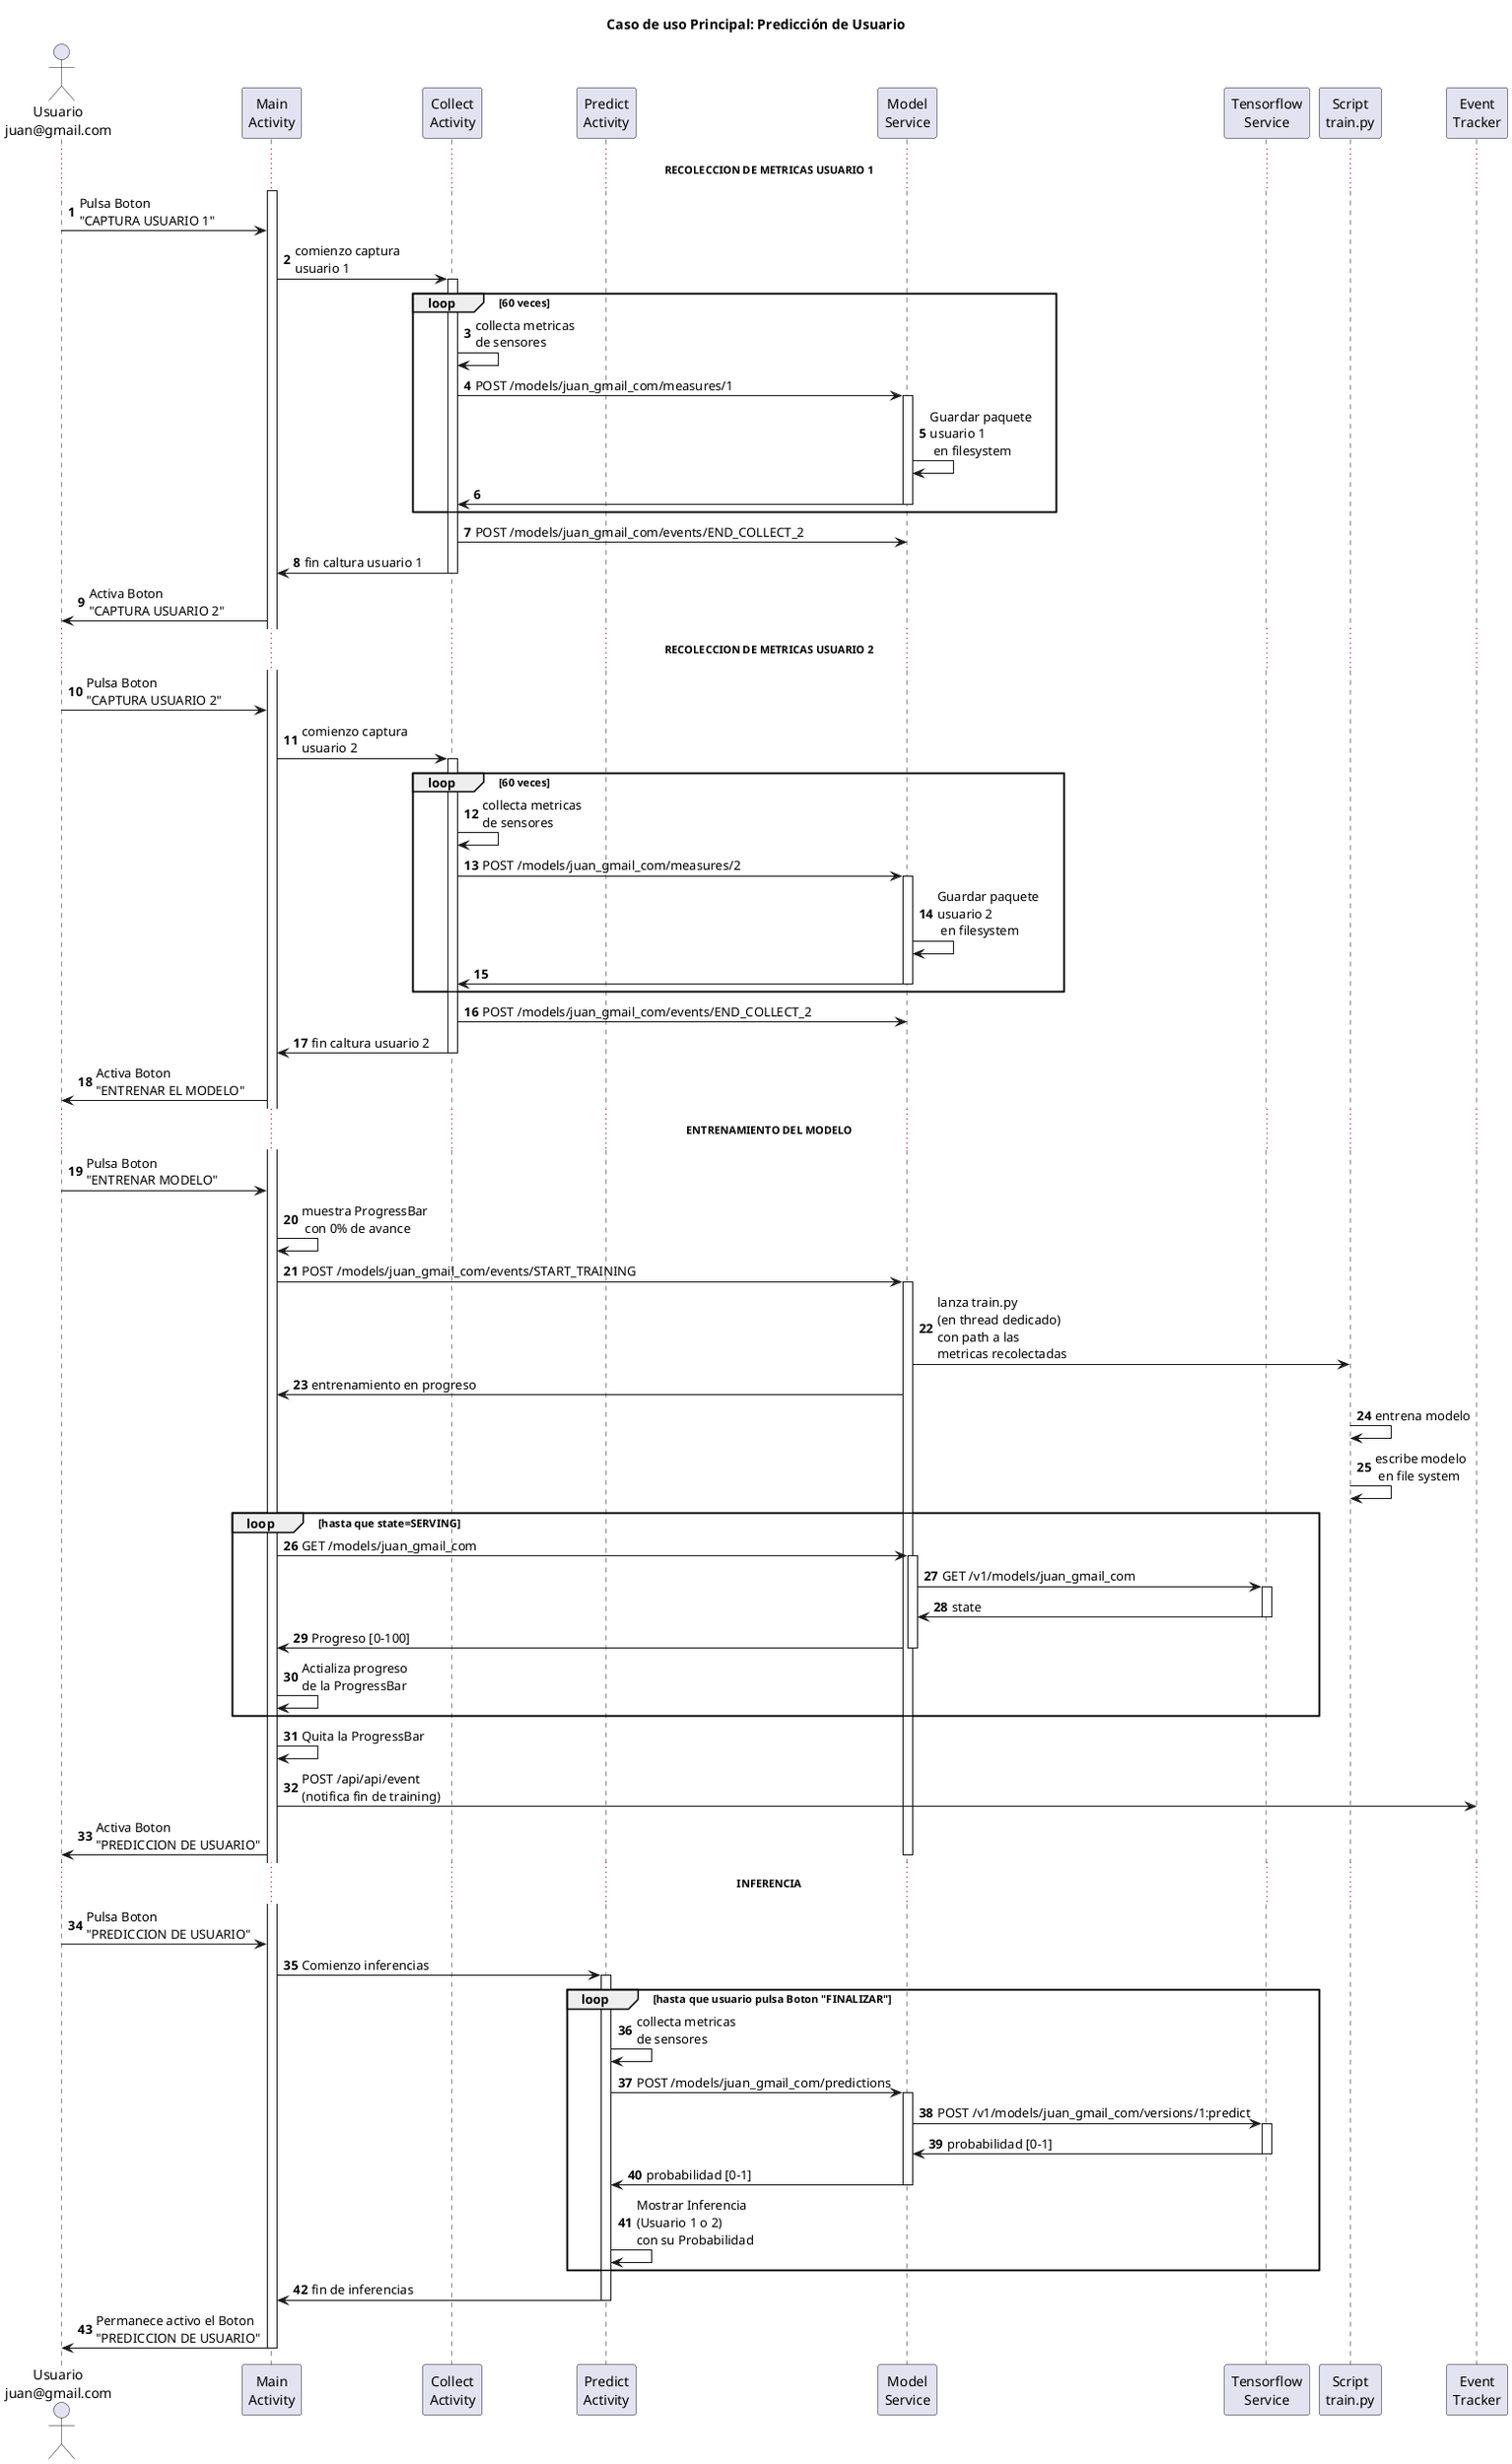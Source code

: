 @startuml
autonumber

title Caso de uso Principal: Predicción de Usuario

actor user AS "Usuario\njuan@gmail.com"
participant main AS "Main\nActivity"
participant collect AS "Collect\nActivity"
participant predict  AS "Predict\nActivity"

participant model  AS "Model\nService"
participant tf  AS "Tensorflow\nService"
participant train  AS "Script\ntrain.py"
participant event  AS "Event\nTracker"

activate main

... **RECOLECCION DE METRICAS USUARIO 1** ...


    user -> main : Pulsa Boton \n"CAPTURA USUARIO 1"

    main -> collect : comienzo captura \nusuario 1
    activate collect
        loop 60 veces
            collect -> collect : collecta metricas \nde sensores
            collect -> model : POST /models/juan_gmail_com/measures/1
            activate model
                model -> model : Guardar paquete \nusuario 1\n en filesystem
                model -> collect
            deactivate model
        end

        collect -> model: POST /models/juan_gmail_com/events/END_COLLECT_2

        collect -> main : fin caltura usuario 1
    deactivate collect

    main -> user : Activa Boton \n"CAPTURA USUARIO 2"

... **RECOLECCION DE METRICAS USUARIO 2** ...


    user -> main : Pulsa Boton \n"CAPTURA USUARIO 2"
    main -> collect : comienzo captura \nusuario 2
    activate collect
        loop 60 veces
            collect -> collect : collecta metricas \nde sensores
            collect -> model : POST /models/juan_gmail_com/measures/2
            activate model
                model -> model : Guardar paquete \nusuario 2\n en filesystem
                model -> collect
            deactivate model
        end

        collect -> model: POST /models/juan_gmail_com/events/END_COLLECT_2

        collect -> main : fin caltura usuario 2
    deactivate collect

    main -> user : Activa Boton \n"ENTRENAR EL MODELO"

... **ENTRENAMIENTO DEL MODELO** ...

    user -> main : Pulsa Boton \n"ENTRENAR MODELO"
    main -> main : muestra ProgressBar \n con 0% de avance

    main -> model : POST /models/juan_gmail_com/events/START_TRAINING
    activate model
        model -> train: lanza train.py \n(en thread dedicado) \ncon path a las \nmetricas recolectadas


        model -> main : entrenamiento en progreso


        train -> train : entrena modelo
        train -> train : escribe modelo\n en file system


        loop hasta que state=SERVING
            main -> model : GET /models/juan_gmail_com
            activate model
                model -> tf : GET /v1/models/juan_gmail_com
                activate tf
                    tf -> model : state
                deactivate tf
                model -> main : Progreso [0-100]
            deactivate model
            main -> main : Actializa progreso \nde la ProgressBar
        end

        main -> main : Quita la ProgressBar

        main -> event : POST /api/api/event \n(notifica fin de training)

        main -> user : Activa Boton \n"PREDICCION DE USUARIO"

    deactivate model

... **INFERENCIA** ...

    user -> main : Pulsa Boton \n"PREDICCION DE USUARIO"

    main -> predict : Comienzo inferencias
    activate predict
        loop hasta que usuario pulsa Boton "FINALIZAR"
            predict -> predict : collecta metricas \nde sensores
            predict -> model : POST /models/juan_gmail_com/predictions
            activate model
                model -> tf : POST /v1/models/juan_gmail_com/versions/1:predict
                activate tf
                    tf -> model : probabilidad [0-1]
                deactivate tf
                model -> predict : probabilidad [0-1]
            deactivate model
            predict -> predict : Mostrar Inferencia \n(Usuario 1 o 2) \ncon su Probabilidad
        end

        predict -> main : fin de inferencias
    deactivate predict

    main -> user : Permanece activo el Boton \n"PREDICCION DE USUARIO"

deactivate main

@enduml